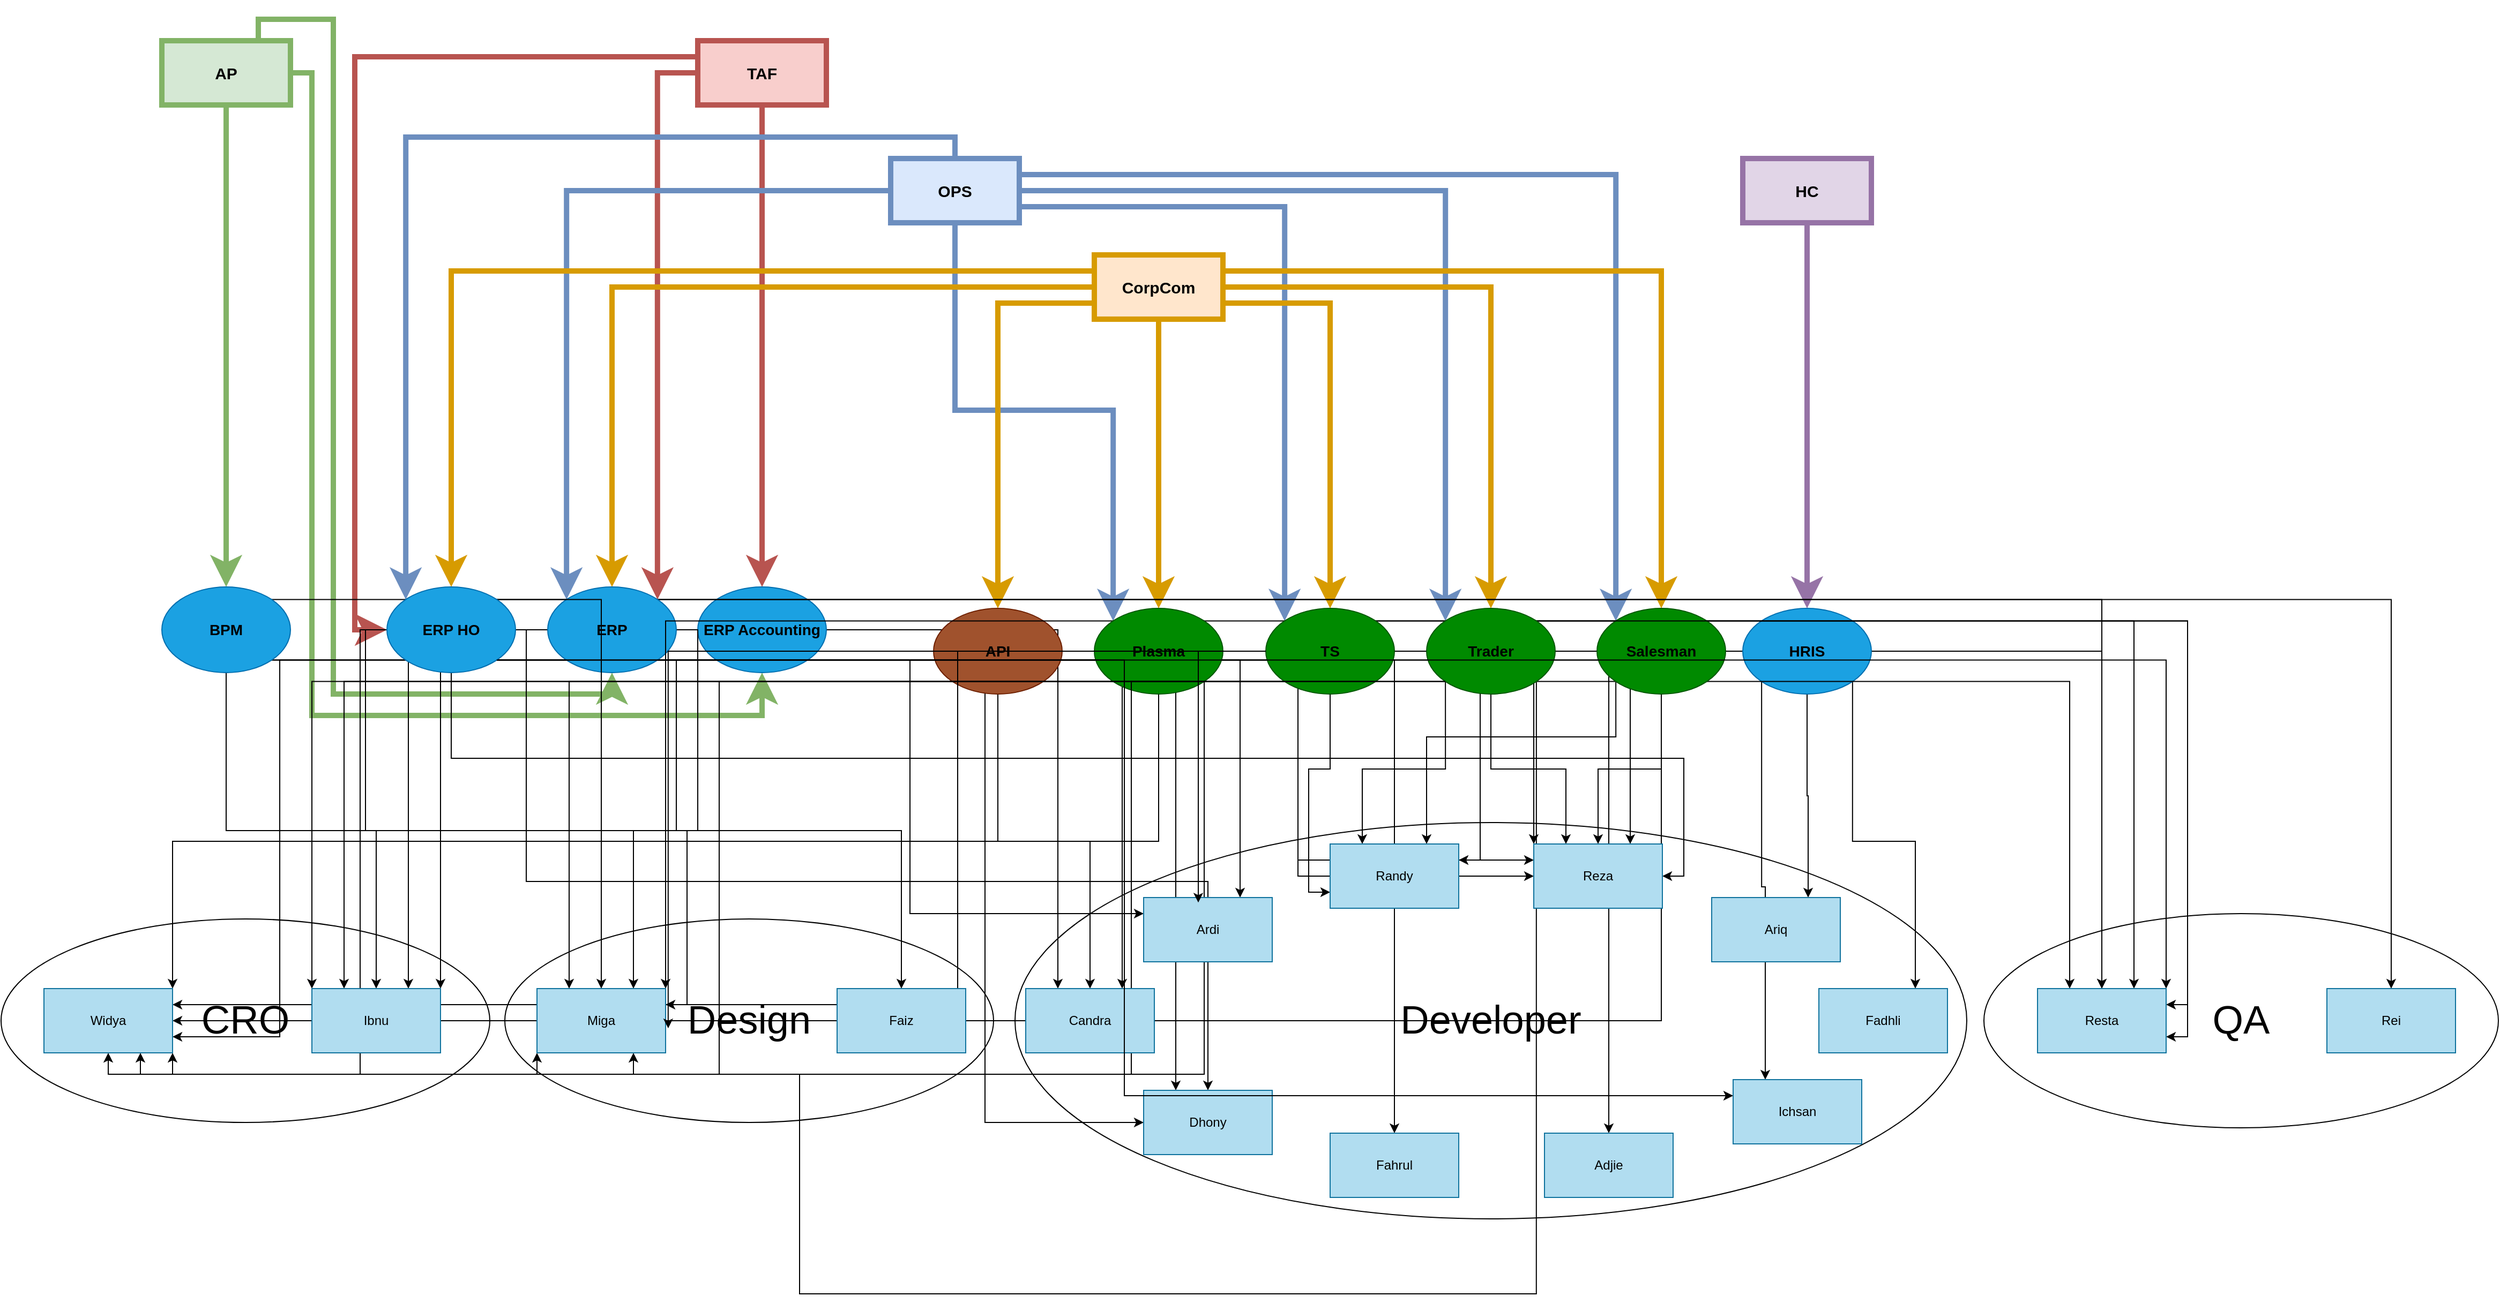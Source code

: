 <mxfile version="25.0.3">
  <diagram name="Page-1" id="Cp1idlBP8Z8_6UVfOBrB">
    <mxGraphModel dx="4275" dy="1564" grid="1" gridSize="10" guides="1" tooltips="1" connect="1" arrows="1" fold="1" page="1" pageScale="1" pageWidth="850" pageHeight="1100" math="0" shadow="0">
      <root>
        <mxCell id="0" />
        <mxCell id="1" parent="0" />
        <mxCell id="CoP_xwEdy5FGSiQ2t0j--57" style="edgeStyle=orthogonalEdgeStyle;rounded=0;orthogonalLoop=1;jettySize=auto;html=1;entryX=0.5;entryY=0;entryDx=0;entryDy=0;fillColor=#f8cecc;strokeColor=#b85450;fontStyle=1;strokeWidth=5;endSize=14;startSize=14;" edge="1" parent="1" source="CoP_xwEdy5FGSiQ2t0j--1" target="CoP_xwEdy5FGSiQ2t0j--7">
          <mxGeometry relative="1" as="geometry" />
        </mxCell>
        <mxCell id="CoP_xwEdy5FGSiQ2t0j--58" style="edgeStyle=orthogonalEdgeStyle;rounded=0;orthogonalLoop=1;jettySize=auto;html=1;entryX=0;entryY=0.5;entryDx=0;entryDy=0;fillColor=#f8cecc;strokeColor=#b85450;fontStyle=1;strokeWidth=5;endSize=14;startSize=14;exitX=0;exitY=0.25;exitDx=0;exitDy=0;" edge="1" parent="1" source="CoP_xwEdy5FGSiQ2t0j--1" target="CoP_xwEdy5FGSiQ2t0j--31">
          <mxGeometry relative="1" as="geometry" />
        </mxCell>
        <mxCell id="CoP_xwEdy5FGSiQ2t0j--59" style="edgeStyle=orthogonalEdgeStyle;rounded=0;orthogonalLoop=1;jettySize=auto;html=1;entryX=1;entryY=0;entryDx=0;entryDy=0;fillColor=#f8cecc;strokeColor=#b85450;fontStyle=1;strokeWidth=5;endSize=14;startSize=14;" edge="1" parent="1" source="CoP_xwEdy5FGSiQ2t0j--1" target="CoP_xwEdy5FGSiQ2t0j--26">
          <mxGeometry relative="1" as="geometry" />
        </mxCell>
        <mxCell id="CoP_xwEdy5FGSiQ2t0j--1" value="TAF" style="rounded=0;whiteSpace=wrap;html=1;fillColor=#f8cecc;strokeColor=#b85450;fontStyle=1;strokeWidth=5;fontSize=15;" vertex="1" parent="1">
          <mxGeometry x="-2650" y="-270" width="120" height="60" as="geometry" />
        </mxCell>
        <mxCell id="CoP_xwEdy5FGSiQ2t0j--48" style="edgeStyle=orthogonalEdgeStyle;rounded=0;orthogonalLoop=1;jettySize=auto;html=1;entryX=0;entryY=0;entryDx=0;entryDy=0;fillColor=#dae8fc;strokeColor=#6c8ebf;exitX=0.5;exitY=0;exitDx=0;exitDy=0;fontStyle=1;strokeWidth=5;endSize=14;startSize=14;" edge="1" parent="1" source="CoP_xwEdy5FGSiQ2t0j--2" target="CoP_xwEdy5FGSiQ2t0j--31">
          <mxGeometry relative="1" as="geometry" />
        </mxCell>
        <mxCell id="CoP_xwEdy5FGSiQ2t0j--49" style="edgeStyle=orthogonalEdgeStyle;rounded=0;orthogonalLoop=1;jettySize=auto;html=1;entryX=0;entryY=0;entryDx=0;entryDy=0;fontStyle=1;fillColor=#dae8fc;strokeColor=#6c8ebf;exitX=1;exitY=0.25;exitDx=0;exitDy=0;strokeWidth=5;endSize=14;startSize=14;" edge="1" parent="1" source="CoP_xwEdy5FGSiQ2t0j--2" target="CoP_xwEdy5FGSiQ2t0j--29">
          <mxGeometry relative="1" as="geometry" />
        </mxCell>
        <mxCell id="CoP_xwEdy5FGSiQ2t0j--50" style="edgeStyle=orthogonalEdgeStyle;rounded=0;orthogonalLoop=1;jettySize=auto;html=1;entryX=0;entryY=0;entryDx=0;entryDy=0;fillColor=#dae8fc;strokeColor=#6c8ebf;fontStyle=1;strokeWidth=5;endSize=14;startSize=14;" edge="1" parent="1" source="CoP_xwEdy5FGSiQ2t0j--2" target="CoP_xwEdy5FGSiQ2t0j--26">
          <mxGeometry relative="1" as="geometry" />
        </mxCell>
        <mxCell id="CoP_xwEdy5FGSiQ2t0j--52" style="edgeStyle=orthogonalEdgeStyle;rounded=0;orthogonalLoop=1;jettySize=auto;html=1;exitX=0.5;exitY=1;exitDx=0;exitDy=0;entryX=0;entryY=0;entryDx=0;entryDy=0;fillColor=#dae8fc;strokeColor=#6c8ebf;fontStyle=1;strokeWidth=5;endSize=14;startSize=14;" edge="1" parent="1" source="CoP_xwEdy5FGSiQ2t0j--2" target="CoP_xwEdy5FGSiQ2t0j--27">
          <mxGeometry relative="1" as="geometry" />
        </mxCell>
        <mxCell id="CoP_xwEdy5FGSiQ2t0j--53" style="edgeStyle=orthogonalEdgeStyle;rounded=0;orthogonalLoop=1;jettySize=auto;html=1;entryX=0;entryY=0;entryDx=0;entryDy=0;fontStyle=1;fillColor=#dae8fc;strokeColor=#6c8ebf;exitX=1;exitY=0.75;exitDx=0;exitDy=0;strokeWidth=5;endSize=14;startSize=14;" edge="1" parent="1" source="CoP_xwEdy5FGSiQ2t0j--2" target="CoP_xwEdy5FGSiQ2t0j--28">
          <mxGeometry relative="1" as="geometry" />
        </mxCell>
        <mxCell id="CoP_xwEdy5FGSiQ2t0j--54" style="edgeStyle=orthogonalEdgeStyle;rounded=0;orthogonalLoop=1;jettySize=auto;html=1;entryX=0;entryY=0;entryDx=0;entryDy=0;fillColor=#dae8fc;strokeColor=#6c8ebf;fontStyle=1;strokeWidth=5;endSize=14;startSize=14;" edge="1" parent="1" source="CoP_xwEdy5FGSiQ2t0j--2" target="CoP_xwEdy5FGSiQ2t0j--30">
          <mxGeometry relative="1" as="geometry" />
        </mxCell>
        <mxCell id="CoP_xwEdy5FGSiQ2t0j--2" value="OPS" style="rounded=0;whiteSpace=wrap;html=1;fillColor=#dae8fc;strokeColor=#6c8ebf;fontStyle=1;strokeWidth=5;fontSize=15;" vertex="1" parent="1">
          <mxGeometry x="-2470" y="-160" width="120" height="60" as="geometry" />
        </mxCell>
        <mxCell id="CoP_xwEdy5FGSiQ2t0j--41" style="edgeStyle=orthogonalEdgeStyle;rounded=0;orthogonalLoop=1;jettySize=auto;html=1;entryX=0.5;entryY=0;entryDx=0;entryDy=0;fillColor=#ffe6cc;strokeColor=#d79b00;exitX=0;exitY=0.25;exitDx=0;exitDy=0;fontStyle=1;strokeWidth=5;endSize=14;startSize=14;" edge="1" parent="1" source="CoP_xwEdy5FGSiQ2t0j--3" target="CoP_xwEdy5FGSiQ2t0j--31">
          <mxGeometry relative="1" as="geometry" />
        </mxCell>
        <mxCell id="CoP_xwEdy5FGSiQ2t0j--42" style="edgeStyle=orthogonalEdgeStyle;rounded=0;orthogonalLoop=1;jettySize=auto;html=1;entryX=0.5;entryY=0;entryDx=0;entryDy=0;fontStyle=1;fillColor=#ffe6cc;strokeColor=#d79b00;exitX=1;exitY=0.25;exitDx=0;exitDy=0;strokeWidth=5;endSize=14;startSize=14;" edge="1" parent="1" source="CoP_xwEdy5FGSiQ2t0j--3" target="CoP_xwEdy5FGSiQ2t0j--29">
          <mxGeometry relative="1" as="geometry" />
        </mxCell>
        <mxCell id="CoP_xwEdy5FGSiQ2t0j--43" style="edgeStyle=orthogonalEdgeStyle;rounded=0;orthogonalLoop=1;jettySize=auto;html=1;entryX=0.5;entryY=0;entryDx=0;entryDy=0;fillColor=#ffe6cc;strokeColor=#d79b00;fontStyle=1;strokeWidth=5;endSize=14;startSize=14;" edge="1" parent="1" source="CoP_xwEdy5FGSiQ2t0j--3" target="CoP_xwEdy5FGSiQ2t0j--26">
          <mxGeometry relative="1" as="geometry" />
        </mxCell>
        <mxCell id="CoP_xwEdy5FGSiQ2t0j--44" style="edgeStyle=orthogonalEdgeStyle;rounded=0;orthogonalLoop=1;jettySize=auto;html=1;entryX=0.5;entryY=0;entryDx=0;entryDy=0;fillColor=#ffe6cc;strokeColor=#d79b00;fontStyle=1;strokeWidth=5;endSize=14;startSize=14;" edge="1" parent="1" source="CoP_xwEdy5FGSiQ2t0j--3" target="CoP_xwEdy5FGSiQ2t0j--27">
          <mxGeometry relative="1" as="geometry" />
        </mxCell>
        <mxCell id="CoP_xwEdy5FGSiQ2t0j--45" style="edgeStyle=orthogonalEdgeStyle;rounded=0;orthogonalLoop=1;jettySize=auto;html=1;fontStyle=1;fillColor=#ffe6cc;strokeColor=#d79b00;exitX=1;exitY=0.75;exitDx=0;exitDy=0;strokeWidth=5;endSize=14;startSize=14;" edge="1" parent="1" source="CoP_xwEdy5FGSiQ2t0j--3" target="CoP_xwEdy5FGSiQ2t0j--28">
          <mxGeometry relative="1" as="geometry" />
        </mxCell>
        <mxCell id="CoP_xwEdy5FGSiQ2t0j--46" style="edgeStyle=orthogonalEdgeStyle;rounded=0;orthogonalLoop=1;jettySize=auto;html=1;fontStyle=1;fillColor=#ffe6cc;strokeColor=#d79b00;strokeWidth=5;endSize=14;startSize=14;" edge="1" parent="1" source="CoP_xwEdy5FGSiQ2t0j--3" target="CoP_xwEdy5FGSiQ2t0j--30">
          <mxGeometry relative="1" as="geometry" />
        </mxCell>
        <mxCell id="CoP_xwEdy5FGSiQ2t0j--47" style="edgeStyle=orthogonalEdgeStyle;rounded=0;orthogonalLoop=1;jettySize=auto;html=1;entryX=0.5;entryY=0;entryDx=0;entryDy=0;fillColor=#ffe6cc;strokeColor=#d79b00;exitX=0;exitY=0.75;exitDx=0;exitDy=0;fontStyle=1;strokeWidth=5;endSize=14;startSize=14;" edge="1" parent="1" source="CoP_xwEdy5FGSiQ2t0j--3" target="CoP_xwEdy5FGSiQ2t0j--16">
          <mxGeometry relative="1" as="geometry" />
        </mxCell>
        <mxCell id="CoP_xwEdy5FGSiQ2t0j--3" value="CorpCom" style="rounded=0;whiteSpace=wrap;html=1;fillColor=#ffe6cc;strokeColor=#d79b00;fontStyle=1;strokeWidth=5;fontSize=15;" vertex="1" parent="1">
          <mxGeometry x="-2280" y="-70" width="120" height="60" as="geometry" />
        </mxCell>
        <mxCell id="CoP_xwEdy5FGSiQ2t0j--62" style="edgeStyle=orthogonalEdgeStyle;rounded=0;orthogonalLoop=1;jettySize=auto;html=1;fontStyle=1;fillColor=#e1d5e7;strokeColor=#9673a6;strokeWidth=5;endSize=14;startSize=14;" edge="1" parent="1" source="CoP_xwEdy5FGSiQ2t0j--4" target="CoP_xwEdy5FGSiQ2t0j--20">
          <mxGeometry relative="1" as="geometry" />
        </mxCell>
        <mxCell id="CoP_xwEdy5FGSiQ2t0j--4" value="HC" style="rounded=0;whiteSpace=wrap;html=1;fontStyle=1;fillColor=#e1d5e7;strokeColor=#9673a6;strokeWidth=5;fontSize=15;" vertex="1" parent="1">
          <mxGeometry x="-1675" y="-160" width="120" height="60" as="geometry" />
        </mxCell>
        <mxCell id="CoP_xwEdy5FGSiQ2t0j--63" style="edgeStyle=orthogonalEdgeStyle;rounded=0;orthogonalLoop=1;jettySize=auto;html=1;entryX=0.5;entryY=0;entryDx=0;entryDy=0;fontStyle=1;fillColor=#d5e8d4;strokeColor=#82b366;strokeWidth=5;endSize=14;startSize=14;" edge="1" parent="1" source="CoP_xwEdy5FGSiQ2t0j--6" target="CoP_xwEdy5FGSiQ2t0j--22">
          <mxGeometry relative="1" as="geometry" />
        </mxCell>
        <mxCell id="CoP_xwEdy5FGSiQ2t0j--64" style="edgeStyle=orthogonalEdgeStyle;rounded=0;orthogonalLoop=1;jettySize=auto;html=1;entryX=0.5;entryY=1;entryDx=0;entryDy=0;fontStyle=1;exitX=0.75;exitY=0;exitDx=0;exitDy=0;fillColor=#d5e8d4;strokeColor=#82b366;strokeWidth=5;endSize=14;startSize=14;" edge="1" parent="1" source="CoP_xwEdy5FGSiQ2t0j--6" target="CoP_xwEdy5FGSiQ2t0j--26">
          <mxGeometry relative="1" as="geometry">
            <Array as="points">
              <mxPoint x="-3060" y="-290" />
              <mxPoint x="-2990" y="-290" />
              <mxPoint x="-2990" y="340" />
              <mxPoint x="-2730" y="340" />
            </Array>
          </mxGeometry>
        </mxCell>
        <mxCell id="CoP_xwEdy5FGSiQ2t0j--67" style="edgeStyle=orthogonalEdgeStyle;rounded=0;orthogonalLoop=1;jettySize=auto;html=1;entryX=0.5;entryY=1;entryDx=0;entryDy=0;fillColor=#d5e8d4;strokeColor=#82b366;strokeWidth=5;endSize=14;startSize=14;" edge="1" parent="1" source="CoP_xwEdy5FGSiQ2t0j--6" target="CoP_xwEdy5FGSiQ2t0j--7">
          <mxGeometry relative="1" as="geometry">
            <Array as="points">
              <mxPoint x="-3010" y="-240" />
              <mxPoint x="-3010" y="360" />
              <mxPoint x="-2590" y="360" />
            </Array>
          </mxGeometry>
        </mxCell>
        <mxCell id="CoP_xwEdy5FGSiQ2t0j--6" value="AP" style="rounded=0;whiteSpace=wrap;html=1;fontStyle=1;fillColor=#d5e8d4;strokeColor=#82b366;strokeWidth=5;fontSize=15;" vertex="1" parent="1">
          <mxGeometry x="-3150" y="-270" width="120" height="60" as="geometry" />
        </mxCell>
        <mxCell id="CoP_xwEdy5FGSiQ2t0j--127" style="edgeStyle=orthogonalEdgeStyle;rounded=0;orthogonalLoop=1;jettySize=auto;html=1;entryX=0.25;entryY=0;entryDx=0;entryDy=0;" edge="1" parent="1" source="CoP_xwEdy5FGSiQ2t0j--7" target="CoP_xwEdy5FGSiQ2t0j--83">
          <mxGeometry relative="1" as="geometry" />
        </mxCell>
        <mxCell id="CoP_xwEdy5FGSiQ2t0j--128" style="edgeStyle=orthogonalEdgeStyle;rounded=0;orthogonalLoop=1;jettySize=auto;html=1;exitX=1;exitY=1;exitDx=0;exitDy=0;entryX=0.25;entryY=0;entryDx=0;entryDy=0;" edge="1" parent="1" source="CoP_xwEdy5FGSiQ2t0j--7" target="CoP_xwEdy5FGSiQ2t0j--84">
          <mxGeometry relative="1" as="geometry" />
        </mxCell>
        <mxCell id="CoP_xwEdy5FGSiQ2t0j--129" style="edgeStyle=orthogonalEdgeStyle;rounded=0;orthogonalLoop=1;jettySize=auto;html=1;exitX=1;exitY=1;exitDx=0;exitDy=0;entryX=0.75;entryY=0;entryDx=0;entryDy=0;" edge="1" parent="1" source="CoP_xwEdy5FGSiQ2t0j--7" target="CoP_xwEdy5FGSiQ2t0j--82">
          <mxGeometry relative="1" as="geometry" />
        </mxCell>
        <mxCell id="CoP_xwEdy5FGSiQ2t0j--130" style="edgeStyle=orthogonalEdgeStyle;rounded=0;orthogonalLoop=1;jettySize=auto;html=1;exitX=0;exitY=1;exitDx=0;exitDy=0;entryX=0;entryY=0.5;entryDx=0;entryDy=0;" edge="1" parent="1" source="CoP_xwEdy5FGSiQ2t0j--7" target="CoP_xwEdy5FGSiQ2t0j--84">
          <mxGeometry relative="1" as="geometry" />
        </mxCell>
        <mxCell id="CoP_xwEdy5FGSiQ2t0j--142" style="edgeStyle=orthogonalEdgeStyle;rounded=0;orthogonalLoop=1;jettySize=auto;html=1;exitX=0;exitY=0.5;exitDx=0;exitDy=0;entryX=1;entryY=0;entryDx=0;entryDy=0;" edge="1" parent="1" source="CoP_xwEdy5FGSiQ2t0j--7" target="CoP_xwEdy5FGSiQ2t0j--70">
          <mxGeometry relative="1" as="geometry" />
        </mxCell>
        <mxCell id="CoP_xwEdy5FGSiQ2t0j--154" style="edgeStyle=orthogonalEdgeStyle;rounded=0;orthogonalLoop=1;jettySize=auto;html=1;exitX=0;exitY=1;exitDx=0;exitDy=0;entryX=1;entryY=0.25;entryDx=0;entryDy=0;" edge="1" parent="1" source="CoP_xwEdy5FGSiQ2t0j--7" target="CoP_xwEdy5FGSiQ2t0j--73">
          <mxGeometry relative="1" as="geometry" />
        </mxCell>
        <mxCell id="CoP_xwEdy5FGSiQ2t0j--7" value="ERP Accounting" style="ellipse;whiteSpace=wrap;html=1;fontStyle=1;fillColor=#1ba1e2;fontColor=#000000;strokeColor=#006EAF;fontSize=14;" vertex="1" parent="1">
          <mxGeometry x="-2650" y="240" width="120" height="80" as="geometry" />
        </mxCell>
        <mxCell id="CoP_xwEdy5FGSiQ2t0j--109" style="edgeStyle=orthogonalEdgeStyle;rounded=0;orthogonalLoop=1;jettySize=auto;html=1;entryX=0;entryY=0.25;entryDx=0;entryDy=0;" edge="1" parent="1" source="CoP_xwEdy5FGSiQ2t0j--16" target="CoP_xwEdy5FGSiQ2t0j--75">
          <mxGeometry relative="1" as="geometry" />
        </mxCell>
        <mxCell id="CoP_xwEdy5FGSiQ2t0j--112" style="edgeStyle=orthogonalEdgeStyle;rounded=0;orthogonalLoop=1;jettySize=auto;html=1;entryX=0;entryY=0.5;entryDx=0;entryDy=0;" edge="1" parent="1" source="CoP_xwEdy5FGSiQ2t0j--16" target="CoP_xwEdy5FGSiQ2t0j--75">
          <mxGeometry relative="1" as="geometry" />
        </mxCell>
        <mxCell id="CoP_xwEdy5FGSiQ2t0j--113" style="edgeStyle=orthogonalEdgeStyle;rounded=0;orthogonalLoop=1;jettySize=auto;html=1;" edge="1" parent="1" source="CoP_xwEdy5FGSiQ2t0j--16" target="CoP_xwEdy5FGSiQ2t0j--83">
          <mxGeometry relative="1" as="geometry" />
        </mxCell>
        <mxCell id="CoP_xwEdy5FGSiQ2t0j--16" value="API" style="ellipse;whiteSpace=wrap;html=1;fontStyle=1;fillColor=#a0522d;fontColor=#000000;strokeColor=#6D1F00;fontSize=14;" vertex="1" parent="1">
          <mxGeometry x="-2430" y="260" width="120" height="80" as="geometry" />
        </mxCell>
        <mxCell id="CoP_xwEdy5FGSiQ2t0j--99" style="edgeStyle=orthogonalEdgeStyle;rounded=0;orthogonalLoop=1;jettySize=auto;html=1;exitX=1;exitY=1;exitDx=0;exitDy=0;entryX=0.75;entryY=0;entryDx=0;entryDy=0;" edge="1" parent="1" source="CoP_xwEdy5FGSiQ2t0j--20" target="CoP_xwEdy5FGSiQ2t0j--85">
          <mxGeometry relative="1" as="geometry" />
        </mxCell>
        <mxCell id="CoP_xwEdy5FGSiQ2t0j--100" style="edgeStyle=orthogonalEdgeStyle;rounded=0;orthogonalLoop=1;jettySize=auto;html=1;entryX=0.75;entryY=0;entryDx=0;entryDy=0;" edge="1" parent="1" source="CoP_xwEdy5FGSiQ2t0j--20" target="CoP_xwEdy5FGSiQ2t0j--81">
          <mxGeometry relative="1" as="geometry" />
        </mxCell>
        <mxCell id="CoP_xwEdy5FGSiQ2t0j--126" style="edgeStyle=orthogonalEdgeStyle;rounded=0;orthogonalLoop=1;jettySize=auto;html=1;exitX=0;exitY=1;exitDx=0;exitDy=0;entryX=0.25;entryY=0;entryDx=0;entryDy=0;" edge="1" parent="1" source="CoP_xwEdy5FGSiQ2t0j--20" target="CoP_xwEdy5FGSiQ2t0j--91">
          <mxGeometry relative="1" as="geometry" />
        </mxCell>
        <mxCell id="CoP_xwEdy5FGSiQ2t0j--150" style="edgeStyle=orthogonalEdgeStyle;rounded=0;orthogonalLoop=1;jettySize=auto;html=1;exitX=0;exitY=0.5;exitDx=0;exitDy=0;entryX=1;entryY=0.25;entryDx=0;entryDy=0;" edge="1" parent="1" source="CoP_xwEdy5FGSiQ2t0j--20" target="CoP_xwEdy5FGSiQ2t0j--69">
          <mxGeometry relative="1" as="geometry" />
        </mxCell>
        <mxCell id="CoP_xwEdy5FGSiQ2t0j--159" style="edgeStyle=orthogonalEdgeStyle;rounded=0;orthogonalLoop=1;jettySize=auto;html=1;exitX=0;exitY=0.5;exitDx=0;exitDy=0;entryX=0;entryY=1;entryDx=0;entryDy=0;" edge="1" parent="1" source="CoP_xwEdy5FGSiQ2t0j--20" target="CoP_xwEdy5FGSiQ2t0j--73">
          <mxGeometry relative="1" as="geometry" />
        </mxCell>
        <mxCell id="CoP_xwEdy5FGSiQ2t0j--160" style="edgeStyle=orthogonalEdgeStyle;rounded=0;orthogonalLoop=1;jettySize=auto;html=1;exitX=1;exitY=0.5;exitDx=0;exitDy=0;" edge="1" parent="1" source="CoP_xwEdy5FGSiQ2t0j--20" target="CoP_xwEdy5FGSiQ2t0j--88">
          <mxGeometry relative="1" as="geometry" />
        </mxCell>
        <mxCell id="CoP_xwEdy5FGSiQ2t0j--20" value="HRIS" style="ellipse;whiteSpace=wrap;html=1;fontStyle=1;fillColor=#1ba1e2;fontColor=#000000;strokeColor=#006EAF;fontSize=14;" vertex="1" parent="1">
          <mxGeometry x="-1675" y="260" width="120" height="80" as="geometry" />
        </mxCell>
        <mxCell id="CoP_xwEdy5FGSiQ2t0j--136" style="edgeStyle=orthogonalEdgeStyle;rounded=0;orthogonalLoop=1;jettySize=auto;html=1;exitX=1;exitY=1;exitDx=0;exitDy=0;" edge="1" parent="1" source="CoP_xwEdy5FGSiQ2t0j--22" target="CoP_xwEdy5FGSiQ2t0j--89">
          <mxGeometry relative="1" as="geometry" />
        </mxCell>
        <mxCell id="CoP_xwEdy5FGSiQ2t0j--137" style="edgeStyle=orthogonalEdgeStyle;rounded=0;orthogonalLoop=1;jettySize=auto;html=1;exitX=0;exitY=1;exitDx=0;exitDy=0;entryX=0.5;entryY=0;entryDx=0;entryDy=0;" edge="1" parent="1" source="CoP_xwEdy5FGSiQ2t0j--22" target="CoP_xwEdy5FGSiQ2t0j--90">
          <mxGeometry relative="1" as="geometry" />
        </mxCell>
        <mxCell id="CoP_xwEdy5FGSiQ2t0j--151" style="edgeStyle=orthogonalEdgeStyle;rounded=0;orthogonalLoop=1;jettySize=auto;html=1;exitX=0.5;exitY=1;exitDx=0;exitDy=0;" edge="1" parent="1" source="CoP_xwEdy5FGSiQ2t0j--22" target="CoP_xwEdy5FGSiQ2t0j--87">
          <mxGeometry relative="1" as="geometry" />
        </mxCell>
        <mxCell id="CoP_xwEdy5FGSiQ2t0j--167" style="edgeStyle=orthogonalEdgeStyle;rounded=0;orthogonalLoop=1;jettySize=auto;html=1;exitX=1;exitY=0;exitDx=0;exitDy=0;" edge="1" parent="1" source="CoP_xwEdy5FGSiQ2t0j--22" target="CoP_xwEdy5FGSiQ2t0j--77">
          <mxGeometry relative="1" as="geometry" />
        </mxCell>
        <mxCell id="CoP_xwEdy5FGSiQ2t0j--22" value="BPM" style="ellipse;whiteSpace=wrap;html=1;fontStyle=1;fillColor=#1ba1e2;strokeColor=#006EAF;fontColor=#000000;fontSize=14;" vertex="1" parent="1">
          <mxGeometry x="-3150" y="240" width="120" height="80" as="geometry" />
        </mxCell>
        <mxCell id="CoP_xwEdy5FGSiQ2t0j--131" style="edgeStyle=orthogonalEdgeStyle;rounded=0;orthogonalLoop=1;jettySize=auto;html=1;exitX=1;exitY=1;exitDx=0;exitDy=0;entryX=0;entryY=0.25;entryDx=0;entryDy=0;" edge="1" parent="1" source="CoP_xwEdy5FGSiQ2t0j--26" target="CoP_xwEdy5FGSiQ2t0j--82">
          <mxGeometry relative="1" as="geometry" />
        </mxCell>
        <mxCell id="CoP_xwEdy5FGSiQ2t0j--132" style="edgeStyle=orthogonalEdgeStyle;rounded=0;orthogonalLoop=1;jettySize=auto;html=1;exitX=0;exitY=1;exitDx=0;exitDy=0;entryX=0.75;entryY=0;entryDx=0;entryDy=0;" edge="1" parent="1" source="CoP_xwEdy5FGSiQ2t0j--26" target="CoP_xwEdy5FGSiQ2t0j--83">
          <mxGeometry relative="1" as="geometry" />
        </mxCell>
        <mxCell id="CoP_xwEdy5FGSiQ2t0j--133" style="edgeStyle=orthogonalEdgeStyle;rounded=0;orthogonalLoop=1;jettySize=auto;html=1;exitX=0;exitY=0.5;exitDx=0;exitDy=0;" edge="1" parent="1" source="CoP_xwEdy5FGSiQ2t0j--26" target="CoP_xwEdy5FGSiQ2t0j--84">
          <mxGeometry relative="1" as="geometry" />
        </mxCell>
        <mxCell id="CoP_xwEdy5FGSiQ2t0j--140" style="edgeStyle=orthogonalEdgeStyle;rounded=0;orthogonalLoop=1;jettySize=auto;html=1;exitX=0;exitY=0.5;exitDx=0;exitDy=0;entryX=1;entryY=1;entryDx=0;entryDy=0;" edge="1" parent="1" source="CoP_xwEdy5FGSiQ2t0j--26" target="CoP_xwEdy5FGSiQ2t0j--69">
          <mxGeometry relative="1" as="geometry" />
        </mxCell>
        <mxCell id="CoP_xwEdy5FGSiQ2t0j--141" style="edgeStyle=orthogonalEdgeStyle;rounded=0;orthogonalLoop=1;jettySize=auto;html=1;exitX=0;exitY=1;exitDx=0;exitDy=0;entryX=0.75;entryY=0;entryDx=0;entryDy=0;" edge="1" parent="1" source="CoP_xwEdy5FGSiQ2t0j--26" target="CoP_xwEdy5FGSiQ2t0j--70">
          <mxGeometry relative="1" as="geometry" />
        </mxCell>
        <mxCell id="CoP_xwEdy5FGSiQ2t0j--153" style="edgeStyle=orthogonalEdgeStyle;rounded=0;orthogonalLoop=1;jettySize=auto;html=1;exitX=1;exitY=0.5;exitDx=0;exitDy=0;entryX=0.75;entryY=0;entryDx=0;entryDy=0;" edge="1" parent="1" source="CoP_xwEdy5FGSiQ2t0j--26" target="CoP_xwEdy5FGSiQ2t0j--73">
          <mxGeometry relative="1" as="geometry" />
        </mxCell>
        <mxCell id="CoP_xwEdy5FGSiQ2t0j--165" style="edgeStyle=orthogonalEdgeStyle;rounded=0;orthogonalLoop=1;jettySize=auto;html=1;exitX=1;exitY=0;exitDx=0;exitDy=0;" edge="1" parent="1" source="CoP_xwEdy5FGSiQ2t0j--26" target="CoP_xwEdy5FGSiQ2t0j--88">
          <mxGeometry relative="1" as="geometry" />
        </mxCell>
        <mxCell id="CoP_xwEdy5FGSiQ2t0j--26" value="ERP" style="ellipse;whiteSpace=wrap;html=1;fontStyle=1;fillColor=#1ba1e2;fontColor=#000000;strokeColor=#006EAF;fontSize=14;" vertex="1" parent="1">
          <mxGeometry x="-2790" y="240" width="120" height="80" as="geometry" />
        </mxCell>
        <mxCell id="CoP_xwEdy5FGSiQ2t0j--107" style="edgeStyle=orthogonalEdgeStyle;rounded=0;orthogonalLoop=1;jettySize=auto;html=1;entryX=0.75;entryY=0;entryDx=0;entryDy=0;" edge="1" parent="1" source="CoP_xwEdy5FGSiQ2t0j--27" target="CoP_xwEdy5FGSiQ2t0j--75">
          <mxGeometry relative="1" as="geometry" />
        </mxCell>
        <mxCell id="CoP_xwEdy5FGSiQ2t0j--108" style="edgeStyle=orthogonalEdgeStyle;rounded=0;orthogonalLoop=1;jettySize=auto;html=1;entryX=1;entryY=0.25;entryDx=0;entryDy=0;" edge="1" parent="1" source="CoP_xwEdy5FGSiQ2t0j--27" target="CoP_xwEdy5FGSiQ2t0j--80">
          <mxGeometry relative="1" as="geometry" />
        </mxCell>
        <mxCell id="CoP_xwEdy5FGSiQ2t0j--143" style="edgeStyle=orthogonalEdgeStyle;rounded=0;orthogonalLoop=1;jettySize=auto;html=1;exitX=0.5;exitY=1;exitDx=0;exitDy=0;entryX=1;entryY=0;entryDx=0;entryDy=0;" edge="1" parent="1" source="CoP_xwEdy5FGSiQ2t0j--27" target="CoP_xwEdy5FGSiQ2t0j--69">
          <mxGeometry relative="1" as="geometry" />
        </mxCell>
        <mxCell id="CoP_xwEdy5FGSiQ2t0j--144" style="edgeStyle=orthogonalEdgeStyle;rounded=0;orthogonalLoop=1;jettySize=auto;html=1;exitX=0;exitY=1;exitDx=0;exitDy=0;entryX=0.25;entryY=0;entryDx=0;entryDy=0;" edge="1" parent="1" source="CoP_xwEdy5FGSiQ2t0j--27" target="CoP_xwEdy5FGSiQ2t0j--70">
          <mxGeometry relative="1" as="geometry" />
        </mxCell>
        <mxCell id="CoP_xwEdy5FGSiQ2t0j--155" style="edgeStyle=orthogonalEdgeStyle;rounded=0;orthogonalLoop=1;jettySize=auto;html=1;exitX=1;exitY=0;exitDx=0;exitDy=0;entryX=1;entryY=0;entryDx=0;entryDy=0;" edge="1" parent="1" source="CoP_xwEdy5FGSiQ2t0j--27" target="CoP_xwEdy5FGSiQ2t0j--73">
          <mxGeometry relative="1" as="geometry" />
        </mxCell>
        <mxCell id="CoP_xwEdy5FGSiQ2t0j--164" style="edgeStyle=orthogonalEdgeStyle;rounded=0;orthogonalLoop=1;jettySize=auto;html=1;exitX=1;exitY=0;exitDx=0;exitDy=0;entryX=1;entryY=0.75;entryDx=0;entryDy=0;" edge="1" parent="1" source="CoP_xwEdy5FGSiQ2t0j--27" target="CoP_xwEdy5FGSiQ2t0j--88">
          <mxGeometry relative="1" as="geometry" />
        </mxCell>
        <mxCell id="CoP_xwEdy5FGSiQ2t0j--27" value="Plasma" style="ellipse;whiteSpace=wrap;html=1;fontStyle=1;fillColor=#008a00;fontColor=#000000;strokeColor=#005700;fontSize=14;" vertex="1" parent="1">
          <mxGeometry x="-2280" y="260" width="120" height="80" as="geometry" />
        </mxCell>
        <mxCell id="CoP_xwEdy5FGSiQ2t0j--105" style="edgeStyle=orthogonalEdgeStyle;rounded=0;orthogonalLoop=1;jettySize=auto;html=1;entryX=0;entryY=0;entryDx=0;entryDy=0;" edge="1" parent="1" source="CoP_xwEdy5FGSiQ2t0j--28" target="CoP_xwEdy5FGSiQ2t0j--75">
          <mxGeometry relative="1" as="geometry" />
        </mxCell>
        <mxCell id="CoP_xwEdy5FGSiQ2t0j--106" style="edgeStyle=orthogonalEdgeStyle;rounded=0;orthogonalLoop=1;jettySize=auto;html=1;entryX=0;entryY=0.75;entryDx=0;entryDy=0;" edge="1" parent="1" source="CoP_xwEdy5FGSiQ2t0j--28" target="CoP_xwEdy5FGSiQ2t0j--80">
          <mxGeometry relative="1" as="geometry" />
        </mxCell>
        <mxCell id="CoP_xwEdy5FGSiQ2t0j--145" style="edgeStyle=orthogonalEdgeStyle;rounded=0;orthogonalLoop=1;jettySize=auto;html=1;exitX=0;exitY=1;exitDx=0;exitDy=0;entryX=0.75;entryY=1;entryDx=0;entryDy=0;" edge="1" parent="1" source="CoP_xwEdy5FGSiQ2t0j--28" target="CoP_xwEdy5FGSiQ2t0j--69">
          <mxGeometry relative="1" as="geometry" />
        </mxCell>
        <mxCell id="CoP_xwEdy5FGSiQ2t0j--146" style="edgeStyle=orthogonalEdgeStyle;rounded=0;orthogonalLoop=1;jettySize=auto;html=1;exitX=1;exitY=1;exitDx=0;exitDy=0;entryX=0;entryY=0;entryDx=0;entryDy=0;" edge="1" parent="1" source="CoP_xwEdy5FGSiQ2t0j--28" target="CoP_xwEdy5FGSiQ2t0j--70">
          <mxGeometry relative="1" as="geometry" />
        </mxCell>
        <mxCell id="CoP_xwEdy5FGSiQ2t0j--163" style="edgeStyle=orthogonalEdgeStyle;rounded=0;orthogonalLoop=1;jettySize=auto;html=1;exitX=1;exitY=0;exitDx=0;exitDy=0;entryX=1;entryY=0.25;entryDx=0;entryDy=0;" edge="1" parent="1" source="CoP_xwEdy5FGSiQ2t0j--28" target="CoP_xwEdy5FGSiQ2t0j--88">
          <mxGeometry relative="1" as="geometry" />
        </mxCell>
        <mxCell id="CoP_xwEdy5FGSiQ2t0j--28" value="TS" style="ellipse;whiteSpace=wrap;html=1;fontStyle=1;fillColor=#008a00;fontColor=#000000;strokeColor=#005700;fontSize=14;" vertex="1" parent="1">
          <mxGeometry x="-2120" y="260" width="120" height="80" as="geometry" />
        </mxCell>
        <mxCell id="CoP_xwEdy5FGSiQ2t0j--101" style="edgeStyle=orthogonalEdgeStyle;rounded=0;orthogonalLoop=1;jettySize=auto;html=1;entryX=0.5;entryY=0;entryDx=0;entryDy=0;" edge="1" parent="1" source="CoP_xwEdy5FGSiQ2t0j--29" target="CoP_xwEdy5FGSiQ2t0j--75">
          <mxGeometry relative="1" as="geometry" />
        </mxCell>
        <mxCell id="CoP_xwEdy5FGSiQ2t0j--102" style="edgeStyle=orthogonalEdgeStyle;rounded=0;orthogonalLoop=1;jettySize=auto;html=1;exitX=0;exitY=1;exitDx=0;exitDy=0;entryX=0.75;entryY=0;entryDx=0;entryDy=0;" edge="1" parent="1" source="CoP_xwEdy5FGSiQ2t0j--29" target="CoP_xwEdy5FGSiQ2t0j--80">
          <mxGeometry relative="1" as="geometry">
            <Array as="points">
              <mxPoint x="-1793" y="380" />
              <mxPoint x="-1970" y="380" />
            </Array>
          </mxGeometry>
        </mxCell>
        <mxCell id="CoP_xwEdy5FGSiQ2t0j--149" style="edgeStyle=orthogonalEdgeStyle;rounded=0;orthogonalLoop=1;jettySize=auto;html=1;exitX=0.5;exitY=1;exitDx=0;exitDy=0;entryX=1;entryY=0.5;entryDx=0;entryDy=0;" edge="1" parent="1" source="CoP_xwEdy5FGSiQ2t0j--29" target="CoP_xwEdy5FGSiQ2t0j--69">
          <mxGeometry relative="1" as="geometry" />
        </mxCell>
        <mxCell id="CoP_xwEdy5FGSiQ2t0j--158" style="edgeStyle=orthogonalEdgeStyle;rounded=0;orthogonalLoop=1;jettySize=auto;html=1;exitX=1;exitY=1;exitDx=0;exitDy=0;entryX=0.75;entryY=1;entryDx=0;entryDy=0;" edge="1" parent="1" source="CoP_xwEdy5FGSiQ2t0j--29" target="CoP_xwEdy5FGSiQ2t0j--73">
          <mxGeometry relative="1" as="geometry" />
        </mxCell>
        <mxCell id="CoP_xwEdy5FGSiQ2t0j--161" style="edgeStyle=orthogonalEdgeStyle;rounded=0;orthogonalLoop=1;jettySize=auto;html=1;exitX=1;exitY=1;exitDx=0;exitDy=0;entryX=0.25;entryY=0;entryDx=0;entryDy=0;" edge="1" parent="1" source="CoP_xwEdy5FGSiQ2t0j--29" target="CoP_xwEdy5FGSiQ2t0j--88">
          <mxGeometry relative="1" as="geometry" />
        </mxCell>
        <mxCell id="CoP_xwEdy5FGSiQ2t0j--29" value="Salesman" style="ellipse;whiteSpace=wrap;html=1;fontStyle=1;fillColor=#008a00;fontColor=#000000;strokeColor=#005700;fontSize=14;" vertex="1" parent="1">
          <mxGeometry x="-1811" y="260" width="120" height="80" as="geometry" />
        </mxCell>
        <mxCell id="CoP_xwEdy5FGSiQ2t0j--103" style="edgeStyle=orthogonalEdgeStyle;rounded=0;orthogonalLoop=1;jettySize=auto;html=1;entryX=0.25;entryY=0;entryDx=0;entryDy=0;" edge="1" parent="1" source="CoP_xwEdy5FGSiQ2t0j--30" target="CoP_xwEdy5FGSiQ2t0j--75">
          <mxGeometry relative="1" as="geometry" />
        </mxCell>
        <mxCell id="CoP_xwEdy5FGSiQ2t0j--104" style="edgeStyle=orthogonalEdgeStyle;rounded=0;orthogonalLoop=1;jettySize=auto;html=1;exitX=0;exitY=1;exitDx=0;exitDy=0;entryX=0.25;entryY=0;entryDx=0;entryDy=0;" edge="1" parent="1" source="CoP_xwEdy5FGSiQ2t0j--30" target="CoP_xwEdy5FGSiQ2t0j--80">
          <mxGeometry relative="1" as="geometry" />
        </mxCell>
        <mxCell id="CoP_xwEdy5FGSiQ2t0j--147" style="edgeStyle=orthogonalEdgeStyle;rounded=0;orthogonalLoop=1;jettySize=auto;html=1;exitX=1;exitY=1;exitDx=0;exitDy=0;entryX=0.5;entryY=1;entryDx=0;entryDy=0;" edge="1" parent="1" source="CoP_xwEdy5FGSiQ2t0j--30" target="CoP_xwEdy5FGSiQ2t0j--69">
          <mxGeometry relative="1" as="geometry">
            <Array as="points">
              <mxPoint x="-1868" y="900" />
              <mxPoint x="-2555" y="900" />
              <mxPoint x="-2555" y="695" />
              <mxPoint x="-3200" y="695" />
            </Array>
          </mxGeometry>
        </mxCell>
        <mxCell id="CoP_xwEdy5FGSiQ2t0j--162" style="edgeStyle=orthogonalEdgeStyle;rounded=0;orthogonalLoop=1;jettySize=auto;html=1;exitX=1;exitY=0;exitDx=0;exitDy=0;entryX=0.75;entryY=0;entryDx=0;entryDy=0;" edge="1" parent="1" source="CoP_xwEdy5FGSiQ2t0j--30" target="CoP_xwEdy5FGSiQ2t0j--88">
          <mxGeometry relative="1" as="geometry" />
        </mxCell>
        <mxCell id="CoP_xwEdy5FGSiQ2t0j--30" value="&lt;div&gt;&lt;span style=&quot;background-color: initial;&quot;&gt;Trader&lt;/span&gt;&lt;/div&gt;" style="ellipse;whiteSpace=wrap;html=1;fontStyle=1;fillColor=#008a00;fontColor=#000000;strokeColor=#005700;fontSize=14;" vertex="1" parent="1">
          <mxGeometry x="-1970" y="260" width="120" height="80" as="geometry" />
        </mxCell>
        <mxCell id="CoP_xwEdy5FGSiQ2t0j--135" style="edgeStyle=orthogonalEdgeStyle;rounded=0;orthogonalLoop=1;jettySize=auto;html=1;exitX=0.5;exitY=1;exitDx=0;exitDy=0;entryX=1;entryY=0.5;entryDx=0;entryDy=0;" edge="1" parent="1" source="CoP_xwEdy5FGSiQ2t0j--31" target="CoP_xwEdy5FGSiQ2t0j--75">
          <mxGeometry relative="1" as="geometry" />
        </mxCell>
        <mxCell id="CoP_xwEdy5FGSiQ2t0j--138" style="edgeStyle=orthogonalEdgeStyle;rounded=0;orthogonalLoop=1;jettySize=auto;html=1;exitX=0;exitY=1;exitDx=0;exitDy=0;entryX=1;entryY=0.75;entryDx=0;entryDy=0;" edge="1" parent="1" source="CoP_xwEdy5FGSiQ2t0j--31" target="CoP_xwEdy5FGSiQ2t0j--69">
          <mxGeometry relative="1" as="geometry" />
        </mxCell>
        <mxCell id="CoP_xwEdy5FGSiQ2t0j--139" style="edgeStyle=orthogonalEdgeStyle;rounded=0;orthogonalLoop=1;jettySize=auto;html=1;exitX=0;exitY=0.5;exitDx=0;exitDy=0;" edge="1" parent="1" source="CoP_xwEdy5FGSiQ2t0j--31" target="CoP_xwEdy5FGSiQ2t0j--70">
          <mxGeometry relative="1" as="geometry" />
        </mxCell>
        <mxCell id="CoP_xwEdy5FGSiQ2t0j--152" style="edgeStyle=orthogonalEdgeStyle;rounded=0;orthogonalLoop=1;jettySize=auto;html=1;exitX=1;exitY=0;exitDx=0;exitDy=0;" edge="1" parent="1" source="CoP_xwEdy5FGSiQ2t0j--31" target="CoP_xwEdy5FGSiQ2t0j--73">
          <mxGeometry relative="1" as="geometry" />
        </mxCell>
        <mxCell id="CoP_xwEdy5FGSiQ2t0j--166" style="edgeStyle=orthogonalEdgeStyle;rounded=0;orthogonalLoop=1;jettySize=auto;html=1;exitX=1;exitY=1;exitDx=0;exitDy=0;entryX=1;entryY=0;entryDx=0;entryDy=0;" edge="1" parent="1" source="CoP_xwEdy5FGSiQ2t0j--31" target="CoP_xwEdy5FGSiQ2t0j--88">
          <mxGeometry relative="1" as="geometry" />
        </mxCell>
        <mxCell id="CoP_xwEdy5FGSiQ2t0j--31" value="ERP HO" style="ellipse;whiteSpace=wrap;html=1;fontStyle=1;fillColor=#1ba1e2;fontColor=#000000;strokeColor=#006EAF;fontSize=14;" vertex="1" parent="1">
          <mxGeometry x="-2940" y="240" width="120" height="80" as="geometry" />
        </mxCell>
        <mxCell id="CoP_xwEdy5FGSiQ2t0j--93" value="" style="group" vertex="1" connectable="0" parent="1">
          <mxGeometry x="-2354" y="460" width="888" height="370" as="geometry" />
        </mxCell>
        <mxCell id="CoP_xwEdy5FGSiQ2t0j--74" value="&lt;font style=&quot;font-size: 37px;&quot;&gt;Developer&lt;/font&gt;" style="ellipse;whiteSpace=wrap;html=1;fillColor=none;" vertex="1" parent="CoP_xwEdy5FGSiQ2t0j--93">
          <mxGeometry width="888" height="370" as="geometry" />
        </mxCell>
        <mxCell id="CoP_xwEdy5FGSiQ2t0j--75" value="Reza" style="rounded=0;whiteSpace=wrap;html=1;fillColor=#b1ddf0;strokeColor=#10739e;" vertex="1" parent="CoP_xwEdy5FGSiQ2t0j--93">
          <mxGeometry x="484" y="20" width="120" height="60" as="geometry" />
        </mxCell>
        <mxCell id="CoP_xwEdy5FGSiQ2t0j--80" value="Randy" style="rounded=0;whiteSpace=wrap;html=1;fillColor=#b1ddf0;strokeColor=#10739e;" vertex="1" parent="CoP_xwEdy5FGSiQ2t0j--93">
          <mxGeometry x="294" y="20" width="120" height="60" as="geometry" />
        </mxCell>
        <mxCell id="CoP_xwEdy5FGSiQ2t0j--81" value="Ariq" style="rounded=0;whiteSpace=wrap;html=1;fillColor=#b1ddf0;strokeColor=#10739e;" vertex="1" parent="CoP_xwEdy5FGSiQ2t0j--93">
          <mxGeometry x="650" y="70" width="120" height="60" as="geometry" />
        </mxCell>
        <mxCell id="CoP_xwEdy5FGSiQ2t0j--82" value="Ardi" style="rounded=0;whiteSpace=wrap;html=1;fillColor=#b1ddf0;strokeColor=#10739e;" vertex="1" parent="CoP_xwEdy5FGSiQ2t0j--93">
          <mxGeometry x="120" y="70" width="120" height="60" as="geometry" />
        </mxCell>
        <mxCell id="CoP_xwEdy5FGSiQ2t0j--83" value="Candra" style="rounded=0;whiteSpace=wrap;html=1;fillColor=#b1ddf0;strokeColor=#10739e;" vertex="1" parent="CoP_xwEdy5FGSiQ2t0j--93">
          <mxGeometry x="10" y="155" width="120" height="60" as="geometry" />
        </mxCell>
        <mxCell id="CoP_xwEdy5FGSiQ2t0j--84" value="Dhony" style="rounded=0;whiteSpace=wrap;html=1;fillColor=#b1ddf0;strokeColor=#10739e;" vertex="1" parent="CoP_xwEdy5FGSiQ2t0j--93">
          <mxGeometry x="120" y="250" width="120" height="60" as="geometry" />
        </mxCell>
        <mxCell id="CoP_xwEdy5FGSiQ2t0j--85" value="Fadhli" style="rounded=0;whiteSpace=wrap;html=1;fillColor=#b1ddf0;strokeColor=#10739e;" vertex="1" parent="CoP_xwEdy5FGSiQ2t0j--93">
          <mxGeometry x="750" y="155" width="120" height="60" as="geometry" />
        </mxCell>
        <mxCell id="CoP_xwEdy5FGSiQ2t0j--89" value="Fahrul" style="rounded=0;whiteSpace=wrap;html=1;fillColor=#b1ddf0;strokeColor=#10739e;" vertex="1" parent="CoP_xwEdy5FGSiQ2t0j--93">
          <mxGeometry x="294" y="290" width="120" height="60" as="geometry" />
        </mxCell>
        <mxCell id="CoP_xwEdy5FGSiQ2t0j--90" value="Adjie" style="rounded=0;whiteSpace=wrap;html=1;fillColor=#b1ddf0;strokeColor=#10739e;" vertex="1" parent="CoP_xwEdy5FGSiQ2t0j--93">
          <mxGeometry x="494" y="290" width="120" height="60" as="geometry" />
        </mxCell>
        <mxCell id="CoP_xwEdy5FGSiQ2t0j--91" value="Ichsan" style="rounded=0;whiteSpace=wrap;html=1;fillColor=#b1ddf0;strokeColor=#10739e;" vertex="1" parent="CoP_xwEdy5FGSiQ2t0j--93">
          <mxGeometry x="670" y="240" width="120" height="60" as="geometry" />
        </mxCell>
        <mxCell id="CoP_xwEdy5FGSiQ2t0j--68" value="&lt;font style=&quot;font-size: 37px;&quot;&gt;CRO&lt;/font&gt;" style="ellipse;whiteSpace=wrap;html=1;fillColor=none;" vertex="1" parent="1">
          <mxGeometry x="-3300" y="550" width="456" height="190" as="geometry" />
        </mxCell>
        <mxCell id="CoP_xwEdy5FGSiQ2t0j--69" value="Widya" style="rounded=0;whiteSpace=wrap;html=1;fillColor=#b1ddf0;strokeColor=#10739e;" vertex="1" parent="1">
          <mxGeometry x="-3260" y="615" width="120" height="60" as="geometry" />
        </mxCell>
        <mxCell id="CoP_xwEdy5FGSiQ2t0j--70" value="Ibnu" style="rounded=0;whiteSpace=wrap;html=1;fillColor=#b1ddf0;strokeColor=#10739e;" vertex="1" parent="1">
          <mxGeometry x="-3010" y="615" width="120" height="60" as="geometry" />
        </mxCell>
        <mxCell id="CoP_xwEdy5FGSiQ2t0j--71" value="&lt;font style=&quot;font-size: 37px;&quot;&gt;Design&lt;/font&gt;" style="ellipse;whiteSpace=wrap;html=1;fillColor=none;" vertex="1" parent="1">
          <mxGeometry x="-2830" y="550" width="456" height="190" as="geometry" />
        </mxCell>
        <mxCell id="CoP_xwEdy5FGSiQ2t0j--73" value="Miga" style="rounded=0;whiteSpace=wrap;html=1;fillColor=#b1ddf0;strokeColor=#10739e;" vertex="1" parent="1">
          <mxGeometry x="-2800" y="615" width="120" height="60" as="geometry" />
        </mxCell>
        <mxCell id="CoP_xwEdy5FGSiQ2t0j--87" value="Faiz" style="rounded=0;whiteSpace=wrap;html=1;fillColor=#b1ddf0;strokeColor=#10739e;" vertex="1" parent="1">
          <mxGeometry x="-2520" y="615" width="120" height="60" as="geometry" />
        </mxCell>
        <mxCell id="CoP_xwEdy5FGSiQ2t0j--76" value="&lt;font style=&quot;font-size: 37px;&quot;&gt;QA&lt;/font&gt;" style="ellipse;whiteSpace=wrap;html=1;fillColor=none;" vertex="1" parent="1">
          <mxGeometry x="-1450" y="545" width="480" height="200" as="geometry" />
        </mxCell>
        <mxCell id="CoP_xwEdy5FGSiQ2t0j--77" value="Rei" style="rounded=0;whiteSpace=wrap;html=1;fillColor=#b1ddf0;strokeColor=#10739e;" vertex="1" parent="1">
          <mxGeometry x="-1130" y="615" width="120" height="60" as="geometry" />
        </mxCell>
        <mxCell id="CoP_xwEdy5FGSiQ2t0j--88" value="Resta" style="rounded=0;whiteSpace=wrap;html=1;fillColor=#b1ddf0;strokeColor=#10739e;" vertex="1" parent="1">
          <mxGeometry x="-1400" y="615" width="120" height="60" as="geometry" />
        </mxCell>
        <mxCell id="CoP_xwEdy5FGSiQ2t0j--110" style="edgeStyle=orthogonalEdgeStyle;rounded=0;orthogonalLoop=1;jettySize=auto;html=1;entryX=0.425;entryY=0.078;entryDx=0;entryDy=0;entryPerimeter=0;" edge="1" parent="1" source="CoP_xwEdy5FGSiQ2t0j--16" target="CoP_xwEdy5FGSiQ2t0j--82">
          <mxGeometry relative="1" as="geometry" />
        </mxCell>
        <mxCell id="CoP_xwEdy5FGSiQ2t0j--134" style="edgeStyle=orthogonalEdgeStyle;rounded=0;orthogonalLoop=1;jettySize=auto;html=1;exitX=1;exitY=1;exitDx=0;exitDy=0;entryX=0;entryY=0.25;entryDx=0;entryDy=0;" edge="1" parent="1" source="CoP_xwEdy5FGSiQ2t0j--31" target="CoP_xwEdy5FGSiQ2t0j--91">
          <mxGeometry relative="1" as="geometry" />
        </mxCell>
        <mxCell id="CoP_xwEdy5FGSiQ2t0j--156" style="edgeStyle=orthogonalEdgeStyle;rounded=0;orthogonalLoop=1;jettySize=auto;html=1;exitX=0;exitY=0.5;exitDx=0;exitDy=0;entryX=1.02;entryY=0.618;entryDx=0;entryDy=0;entryPerimeter=0;" edge="1" parent="1" source="CoP_xwEdy5FGSiQ2t0j--28" target="CoP_xwEdy5FGSiQ2t0j--73">
          <mxGeometry relative="1" as="geometry" />
        </mxCell>
        <mxCell id="CoP_xwEdy5FGSiQ2t0j--157" style="edgeStyle=orthogonalEdgeStyle;rounded=0;orthogonalLoop=1;jettySize=auto;html=1;exitX=0;exitY=1;exitDx=0;exitDy=0;entryX=0.25;entryY=0;entryDx=0;entryDy=0;" edge="1" parent="1" source="CoP_xwEdy5FGSiQ2t0j--30" target="CoP_xwEdy5FGSiQ2t0j--73">
          <mxGeometry relative="1" as="geometry" />
        </mxCell>
      </root>
    </mxGraphModel>
  </diagram>
</mxfile>
